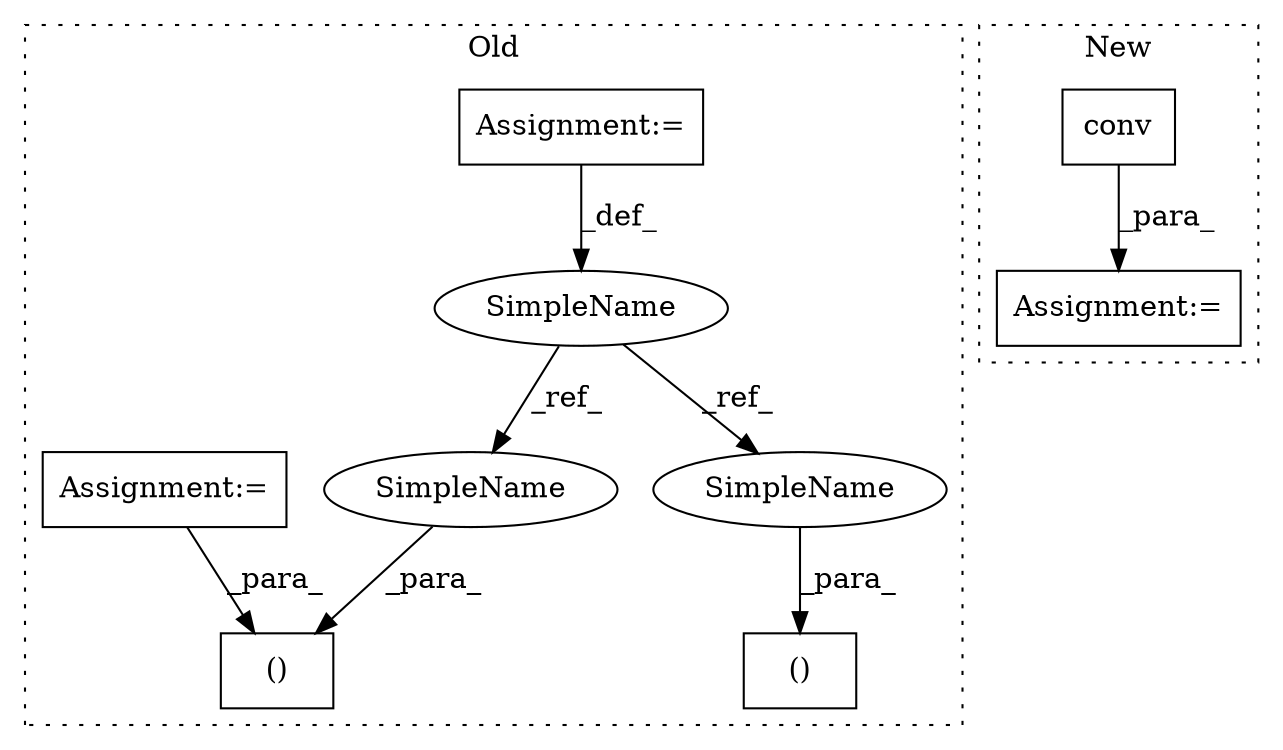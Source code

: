 digraph G {
subgraph cluster0 {
1 [label="()" a="106" s="444" l="33" shape="box"];
4 [label="Assignment:=" a="7" s="220" l="11" shape="box"];
5 [label="Assignment:=" a="7" s="389" l="1" shape="box"];
6 [label="()" a="106" s="242" l="36" shape="box"];
7 [label="SimpleName" a="42" s="220" l="11" shape="ellipse"];
8 [label="SimpleName" a="42" s="466" l="11" shape="ellipse"];
9 [label="SimpleName" a="42" s="242" l="11" shape="ellipse"];
label = "Old";
style="dotted";
}
subgraph cluster1 {
2 [label="conv" a="32" s="530,546" l="5,1" shape="box"];
3 [label="Assignment:=" a="7" s="529" l="1" shape="box"];
label = "New";
style="dotted";
}
2 -> 3 [label="_para_"];
4 -> 7 [label="_def_"];
5 -> 1 [label="_para_"];
7 -> 9 [label="_ref_"];
7 -> 8 [label="_ref_"];
8 -> 1 [label="_para_"];
9 -> 6 [label="_para_"];
}